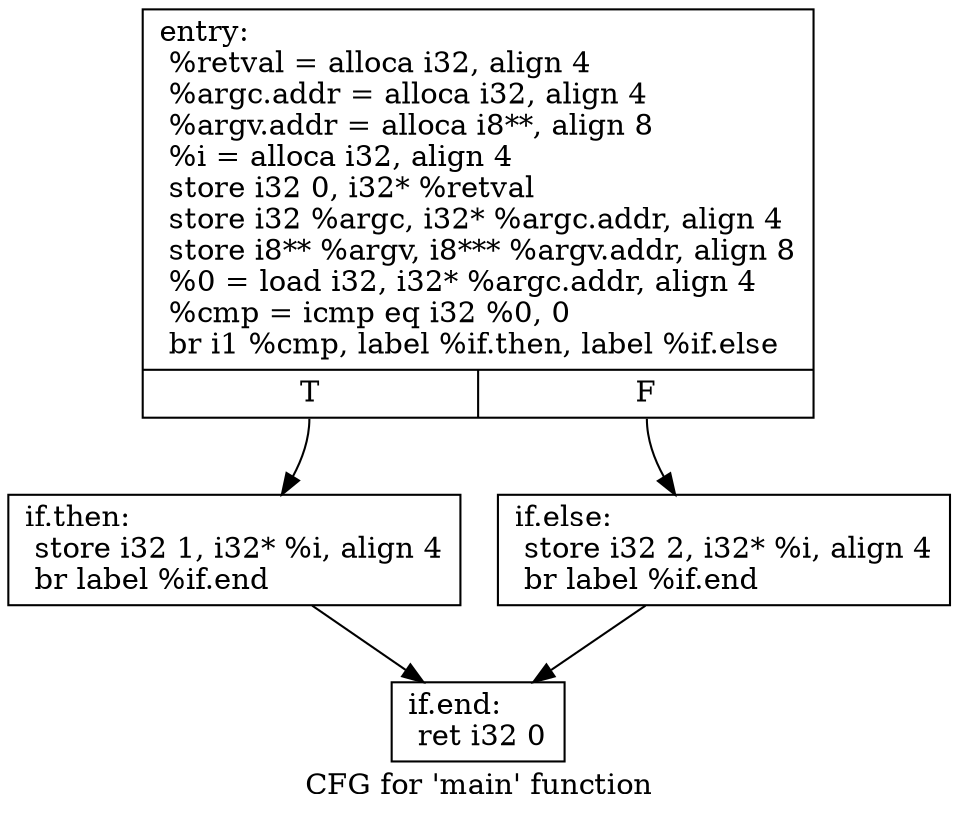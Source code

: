 digraph "CFG for 'main' function" {
	label="CFG for 'main' function";

	Node0x42fd200 [shape=record,label="{entry:\l  %retval = alloca i32, align 4\l  %argc.addr = alloca i32, align 4\l  %argv.addr = alloca i8**, align 8\l  %i = alloca i32, align 4\l  store i32 0, i32* %retval\l  store i32 %argc, i32* %argc.addr, align 4\l  store i8** %argv, i8*** %argv.addr, align 8\l  %0 = load i32, i32* %argc.addr, align 4\l  %cmp = icmp eq i32 %0, 0\l  br i1 %cmp, label %if.then, label %if.else\l|{<s0>T|<s1>F}}"];
	Node0x42fd200:s0 -> Node0x42fde20;
	Node0x42fd200:s1 -> Node0x42fdf10;
	Node0x42fde20 [shape=record,label="{if.then:                                          \l  store i32 1, i32* %i, align 4\l  br label %if.end\l}"];
	Node0x42fde20 -> Node0x42fe100;
	Node0x42fdf10 [shape=record,label="{if.else:                                          \l  store i32 2, i32* %i, align 4\l  br label %if.end\l}"];
	Node0x42fdf10 -> Node0x42fe100;
	Node0x42fe100 [shape=record,label="{if.end:                                           \l  ret i32 0\l}"];
}
